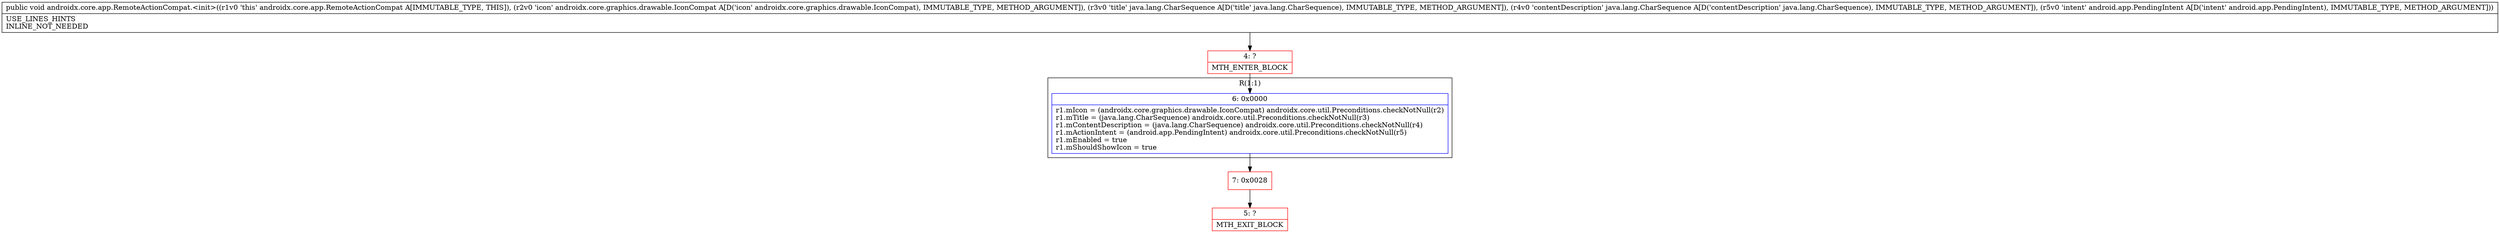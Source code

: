 digraph "CFG forandroidx.core.app.RemoteActionCompat.\<init\>(Landroidx\/core\/graphics\/drawable\/IconCompat;Ljava\/lang\/CharSequence;Ljava\/lang\/CharSequence;Landroid\/app\/PendingIntent;)V" {
subgraph cluster_Region_39020838 {
label = "R(1:1)";
node [shape=record,color=blue];
Node_6 [shape=record,label="{6\:\ 0x0000|r1.mIcon = (androidx.core.graphics.drawable.IconCompat) androidx.core.util.Preconditions.checkNotNull(r2)\lr1.mTitle = (java.lang.CharSequence) androidx.core.util.Preconditions.checkNotNull(r3)\lr1.mContentDescription = (java.lang.CharSequence) androidx.core.util.Preconditions.checkNotNull(r4)\lr1.mActionIntent = (android.app.PendingIntent) androidx.core.util.Preconditions.checkNotNull(r5)\lr1.mEnabled = true\lr1.mShouldShowIcon = true\l}"];
}
Node_4 [shape=record,color=red,label="{4\:\ ?|MTH_ENTER_BLOCK\l}"];
Node_7 [shape=record,color=red,label="{7\:\ 0x0028}"];
Node_5 [shape=record,color=red,label="{5\:\ ?|MTH_EXIT_BLOCK\l}"];
MethodNode[shape=record,label="{public void androidx.core.app.RemoteActionCompat.\<init\>((r1v0 'this' androidx.core.app.RemoteActionCompat A[IMMUTABLE_TYPE, THIS]), (r2v0 'icon' androidx.core.graphics.drawable.IconCompat A[D('icon' androidx.core.graphics.drawable.IconCompat), IMMUTABLE_TYPE, METHOD_ARGUMENT]), (r3v0 'title' java.lang.CharSequence A[D('title' java.lang.CharSequence), IMMUTABLE_TYPE, METHOD_ARGUMENT]), (r4v0 'contentDescription' java.lang.CharSequence A[D('contentDescription' java.lang.CharSequence), IMMUTABLE_TYPE, METHOD_ARGUMENT]), (r5v0 'intent' android.app.PendingIntent A[D('intent' android.app.PendingIntent), IMMUTABLE_TYPE, METHOD_ARGUMENT]))  | USE_LINES_HINTS\lINLINE_NOT_NEEDED\l}"];
MethodNode -> Node_4;Node_6 -> Node_7;
Node_4 -> Node_6;
Node_7 -> Node_5;
}

